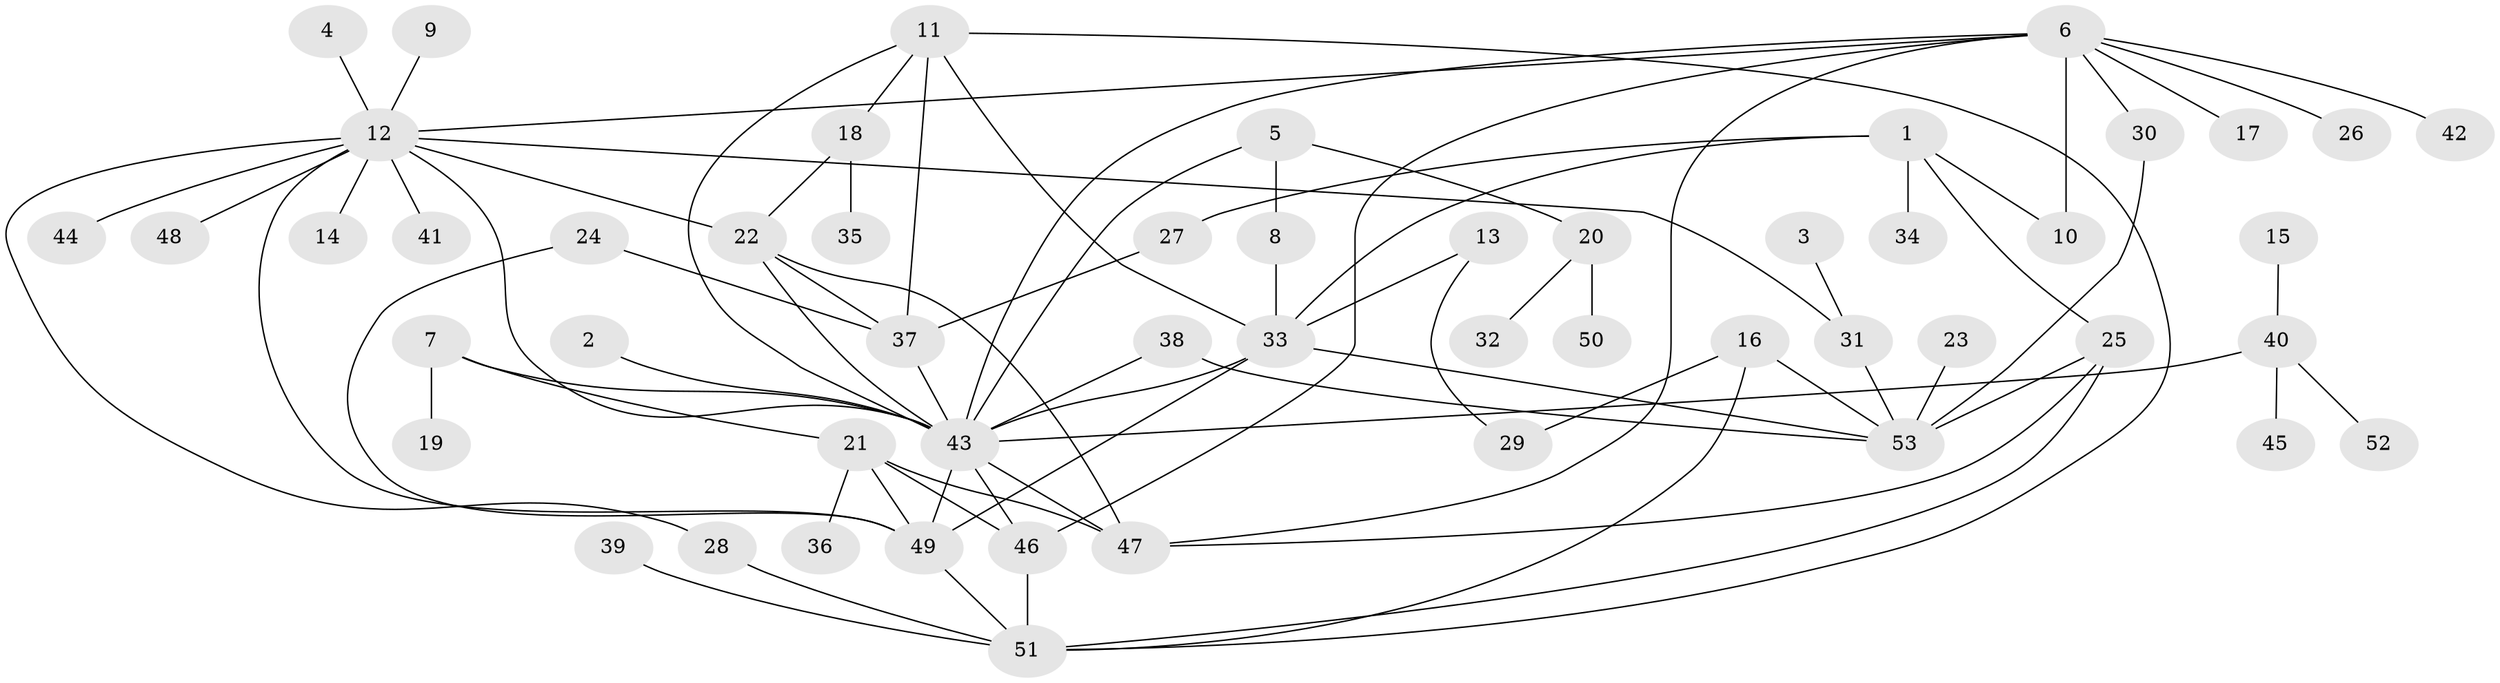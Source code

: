// original degree distribution, {9: 0.022988505747126436, 10: 0.022988505747126436, 3: 0.09195402298850575, 17: 0.011494252873563218, 5: 0.05747126436781609, 4: 0.022988505747126436, 6: 0.034482758620689655, 14: 0.011494252873563218, 1: 0.5287356321839081, 8: 0.011494252873563218, 2: 0.16091954022988506, 7: 0.022988505747126436}
// Generated by graph-tools (version 1.1) at 2025/36/03/04/25 23:36:45]
// undirected, 53 vertices, 81 edges
graph export_dot {
  node [color=gray90,style=filled];
  1;
  2;
  3;
  4;
  5;
  6;
  7;
  8;
  9;
  10;
  11;
  12;
  13;
  14;
  15;
  16;
  17;
  18;
  19;
  20;
  21;
  22;
  23;
  24;
  25;
  26;
  27;
  28;
  29;
  30;
  31;
  32;
  33;
  34;
  35;
  36;
  37;
  38;
  39;
  40;
  41;
  42;
  43;
  44;
  45;
  46;
  47;
  48;
  49;
  50;
  51;
  52;
  53;
  1 -- 10 [weight=1.0];
  1 -- 25 [weight=1.0];
  1 -- 27 [weight=1.0];
  1 -- 33 [weight=1.0];
  1 -- 34 [weight=1.0];
  2 -- 43 [weight=1.0];
  3 -- 31 [weight=1.0];
  4 -- 12 [weight=1.0];
  5 -- 8 [weight=1.0];
  5 -- 20 [weight=1.0];
  5 -- 43 [weight=1.0];
  6 -- 10 [weight=1.0];
  6 -- 12 [weight=1.0];
  6 -- 17 [weight=1.0];
  6 -- 26 [weight=1.0];
  6 -- 30 [weight=1.0];
  6 -- 42 [weight=1.0];
  6 -- 43 [weight=1.0];
  6 -- 46 [weight=1.0];
  6 -- 47 [weight=1.0];
  7 -- 19 [weight=1.0];
  7 -- 21 [weight=1.0];
  7 -- 43 [weight=1.0];
  8 -- 33 [weight=1.0];
  9 -- 12 [weight=1.0];
  11 -- 18 [weight=1.0];
  11 -- 33 [weight=1.0];
  11 -- 37 [weight=1.0];
  11 -- 43 [weight=1.0];
  11 -- 51 [weight=1.0];
  12 -- 14 [weight=1.0];
  12 -- 22 [weight=1.0];
  12 -- 28 [weight=1.0];
  12 -- 31 [weight=1.0];
  12 -- 41 [weight=1.0];
  12 -- 43 [weight=1.0];
  12 -- 44 [weight=1.0];
  12 -- 48 [weight=1.0];
  12 -- 49 [weight=1.0];
  13 -- 29 [weight=1.0];
  13 -- 33 [weight=1.0];
  15 -- 40 [weight=1.0];
  16 -- 29 [weight=1.0];
  16 -- 51 [weight=1.0];
  16 -- 53 [weight=1.0];
  18 -- 22 [weight=1.0];
  18 -- 35 [weight=1.0];
  20 -- 32 [weight=1.0];
  20 -- 50 [weight=1.0];
  21 -- 36 [weight=1.0];
  21 -- 46 [weight=1.0];
  21 -- 47 [weight=1.0];
  21 -- 49 [weight=1.0];
  22 -- 37 [weight=1.0];
  22 -- 43 [weight=1.0];
  22 -- 47 [weight=1.0];
  23 -- 53 [weight=1.0];
  24 -- 37 [weight=1.0];
  24 -- 49 [weight=1.0];
  25 -- 47 [weight=1.0];
  25 -- 51 [weight=1.0];
  25 -- 53 [weight=2.0];
  27 -- 37 [weight=1.0];
  28 -- 51 [weight=1.0];
  30 -- 53 [weight=1.0];
  31 -- 53 [weight=1.0];
  33 -- 43 [weight=1.0];
  33 -- 49 [weight=1.0];
  33 -- 53 [weight=1.0];
  37 -- 43 [weight=1.0];
  38 -- 43 [weight=1.0];
  38 -- 53 [weight=1.0];
  39 -- 51 [weight=1.0];
  40 -- 43 [weight=1.0];
  40 -- 45 [weight=1.0];
  40 -- 52 [weight=1.0];
  43 -- 46 [weight=1.0];
  43 -- 47 [weight=1.0];
  43 -- 49 [weight=1.0];
  46 -- 51 [weight=1.0];
  49 -- 51 [weight=1.0];
}
